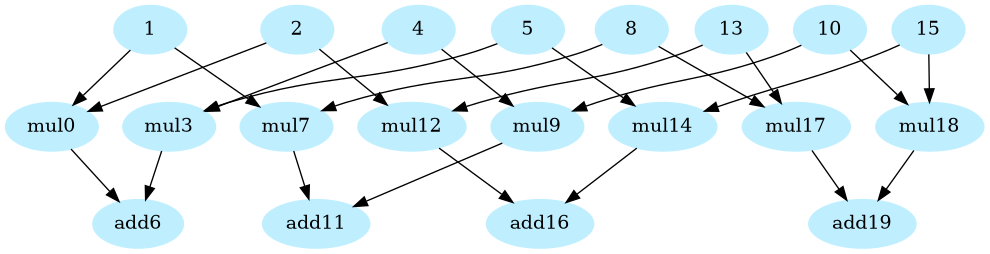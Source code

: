/* Data Flow Graph */
digraph dfg{
size="6.6";
node[color=lightblue1, style=filled];
"1"->"mul0"
"2"->"mul0"
"4"->"mul3"
"5"->"mul3"
"mul0"->"add6"
"mul3"->"add6"
"1"->"mul7"
"8"->"mul7"
"4"->"mul9"
"10"->"mul9"
"mul7"->"add11"
"mul9"->"add11"
"13"->"mul12"
"2"->"mul12"
"15"->"mul14"
"5"->"mul14"
"mul12"->"add16"
"mul14"->"add16"
"13"->"mul17"
"8"->"mul17"
"15"->"mul18"
"10"->"mul18"
"mul17"->"add19"
"mul18"->"add19"
}
